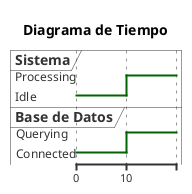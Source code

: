 @startuml
title Diagrama de Tiempo

robust "Sistema" as S
robust "Base de Datos" as DB

@0
S is Idle
DB is Connected

@10
S is Processing
DB is Querying

@enduml

